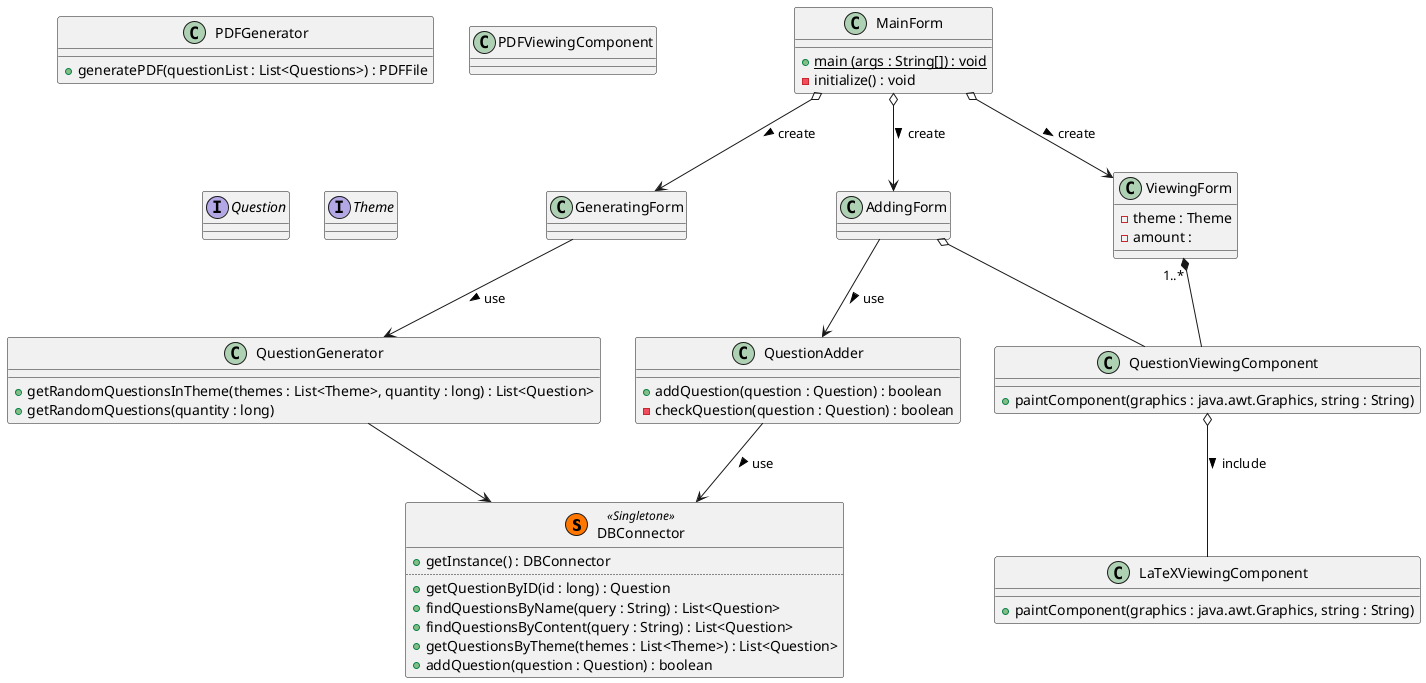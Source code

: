 'Общая диаграмма классов генератора тестов'
@startuml
class DBConnector <<(S,#FF7700) Singletone>> {
    +getInstance() : DBConnector
    ..
    +getQuestionByID(id : long) : Question
    +findQuestionsByName(query : String) : List<Question>
    +findQuestionsByContent(query : String) : List<Question>
    +getQuestionsByTheme(themes : List<Theme>) : List<Question>
    +addQuestion(question : Question) : boolean
}

class QuestionGenerator {
    +getRandomQuestionsInTheme(themes : List<Theme>, quantity : long) : List<Question>
    +getRandomQuestions(quantity : long)
}

class MainForm {
    +main {static} (args : String[]) : void
    -initialize() : void
}

class AddingForm {

}

class ViewingForm {
    -theme : Theme
    -amount :
}

class GeneratingForm {

}

class QuestionAdder {
    +addQuestion(question : Question) : boolean
    -checkQuestion(question : Question) : boolean
}

class LaTeXViewingComponent {
    +paintComponent(graphics : java.awt.Graphics, string : String)
}

class QuestionViewingComponent {
    +paintComponent(graphics : java.awt.Graphics, string : String)
}

class PDFGenerator {
    +generatePDF(questionList : List<Questions>) : PDFFile
}

class PDFViewingComponent {

}

QuestionGenerator --> DBConnector

MainForm  o--> AddingForm : create >
AddingForm --> QuestionAdder : use >
QuestionAdder --> DBConnector : use >

AddingForm o-- QuestionViewingComponent
QuestionViewingComponent o-- LaTeXViewingComponent : include >

MainForm o--> ViewingForm : create >
ViewingForm "1..*" *-- QuestionViewingComponent

MainForm o--> GeneratingForm : create >
GeneratingForm --> QuestionGenerator : use >

interface Question {

}
interface Theme {

}
@enduml

